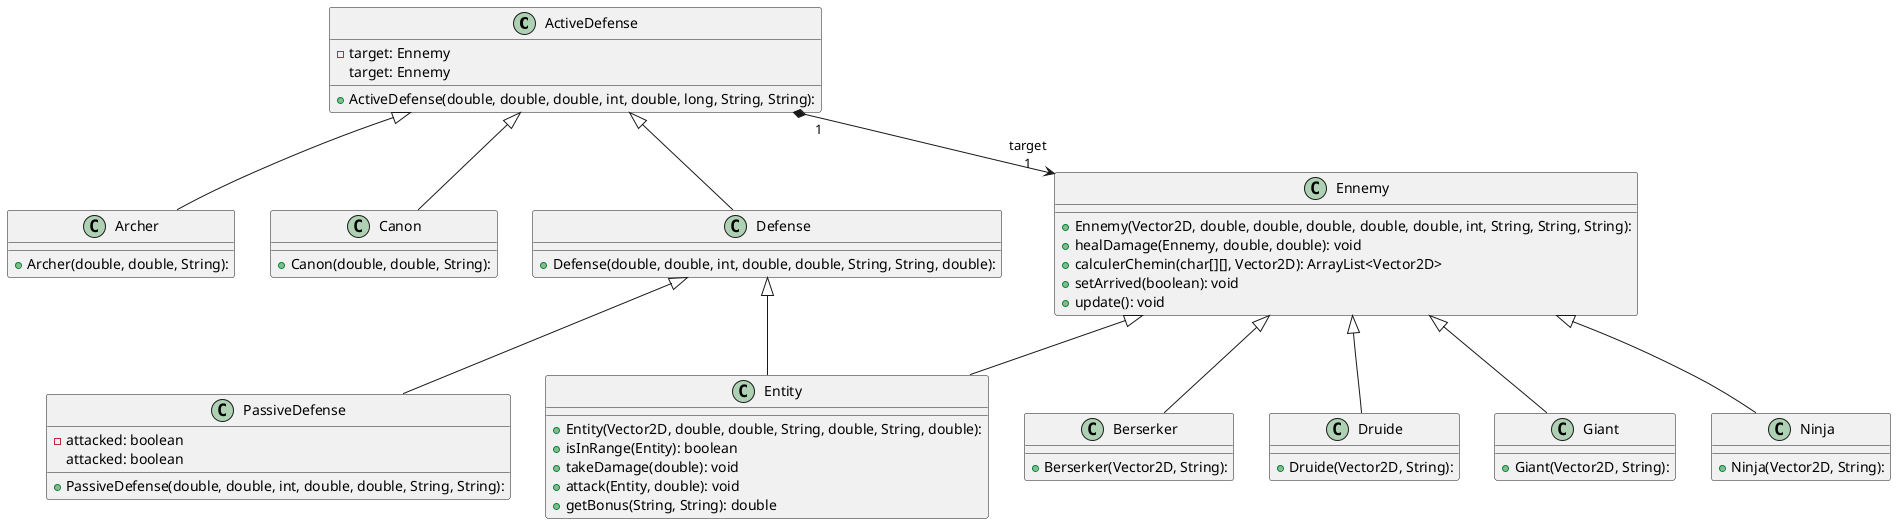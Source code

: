 @startuml


class ActiveDefense {
  + ActiveDefense(double, double, double, int, double, long, String, String): 
  - target: Ennemy
   target: Ennemy
}
class Archer {
  + Archer(double, double, String): 
}
class Berserker {
  + Berserker(Vector2D, String): 
}
class Canon {
  + Canon(double, double, String): 
}
class Defense {
  + Defense(double, double, int, double, double, String, String, double): 
}
class Druide {
  + Druide(Vector2D, String): 
}
class Ennemy {
  + Ennemy(Vector2D, double, double, double, double, double, int, String, String, String): 
  + healDamage(Ennemy, double, double): void
  + calculerChemin(char[][], Vector2D): ArrayList<Vector2D>
  + setArrived(boolean): void
  + update(): void
}
class Entity {
  + Entity(Vector2D, double, double, String, double, String, double): 
  + isInRange(Entity): boolean
  + takeDamage(double): void
  + attack(Entity, double): void
  + getBonus(String, String): double

}
class Giant {
  + Giant(Vector2D, String): 
}
class Ninja {
  + Ninja(Vector2D, String): 
}
class PassiveDefense {
  + PassiveDefense(double, double, int, double, double, String, String): 
  - attacked: boolean
   attacked: boolean
}

Defense         ^--  Entity         
ActiveDefense   ^--  Defense        
ActiveDefense  "1" *--> "target\n1" Ennemy         
ActiveDefense ^-- Archer          
Ennemy         ^--  Entity         
Ennemy          ^-- Berserker       
ActiveDefense ^-- Canon           
Ennemy          ^-- Druide          
Ennemy          ^-- Giant           
Ennemy          ^-- Ninja           
Defense         ^-- PassiveDefense  
@enduml
